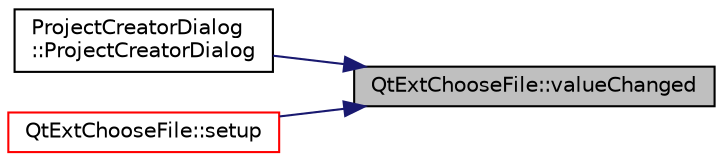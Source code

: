 digraph "QtExtChooseFile::valueChanged"
{
 // LATEX_PDF_SIZE
  edge [fontname="Helvetica",fontsize="10",labelfontname="Helvetica",labelfontsize="10"];
  node [fontname="Helvetica",fontsize="10",shape=record];
  rankdir="RL";
  Node1 [label="QtExtChooseFile::valueChanged",height=0.2,width=0.4,color="black", fillcolor="grey75", style="filled", fontcolor="black",tooltip=" "];
  Node1 -> Node2 [dir="back",color="midnightblue",fontsize="10",style="solid",fontname="Helvetica"];
  Node2 [label="ProjectCreatorDialog\l::ProjectCreatorDialog",height=0.2,width=0.4,color="black", fillcolor="white", style="filled",URL="$class_project_creator_dialog.html#ac8c298a347d543f3003b6613a7396580",tooltip=" "];
  Node1 -> Node3 [dir="back",color="midnightblue",fontsize="10",style="solid",fontname="Helvetica"];
  Node3 [label="QtExtChooseFile::setup",height=0.2,width=0.4,color="red", fillcolor="white", style="filled",URL="$class_qt_ext_choose_file.html#aea9769e39ae917fa1d370d5cf3216a8c",tooltip=" "];
}
